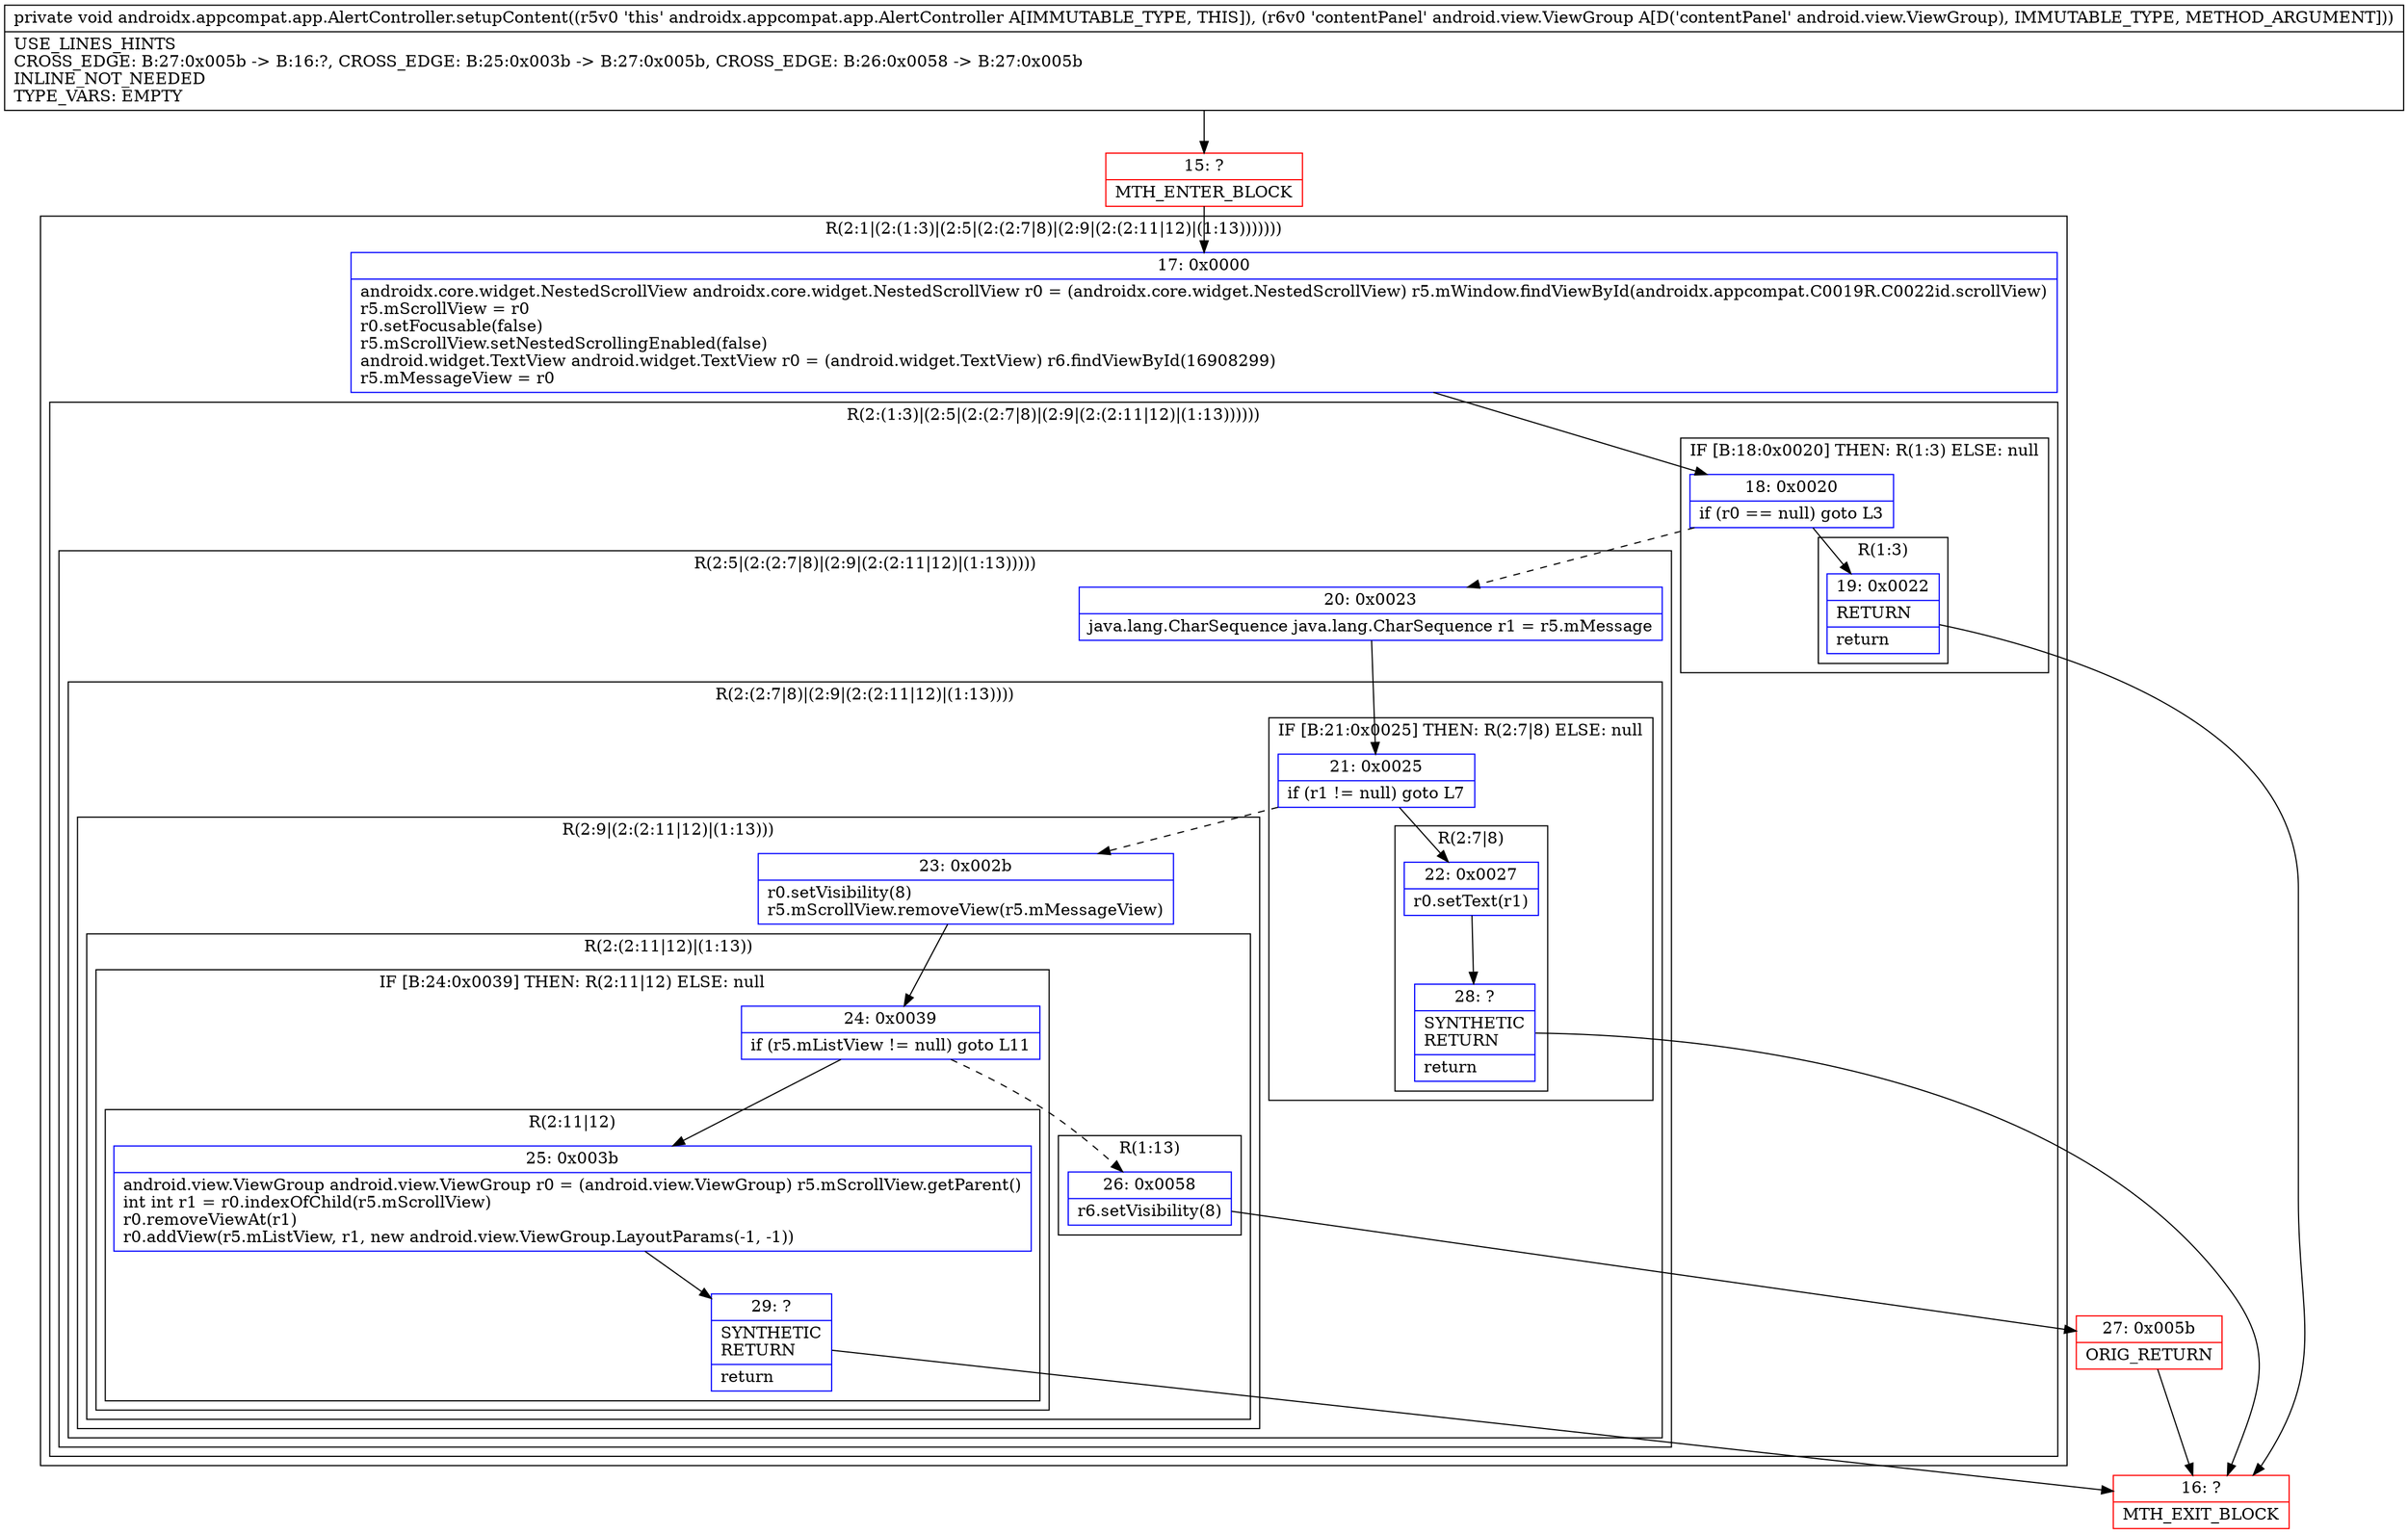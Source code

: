 digraph "CFG forandroidx.appcompat.app.AlertController.setupContent(Landroid\/view\/ViewGroup;)V" {
subgraph cluster_Region_769267832 {
label = "R(2:1|(2:(1:3)|(2:5|(2:(2:7|8)|(2:9|(2:(2:11|12)|(1:13)))))))";
node [shape=record,color=blue];
Node_17 [shape=record,label="{17\:\ 0x0000|androidx.core.widget.NestedScrollView androidx.core.widget.NestedScrollView r0 = (androidx.core.widget.NestedScrollView) r5.mWindow.findViewById(androidx.appcompat.C0019R.C0022id.scrollView)\lr5.mScrollView = r0\lr0.setFocusable(false)\lr5.mScrollView.setNestedScrollingEnabled(false)\landroid.widget.TextView android.widget.TextView r0 = (android.widget.TextView) r6.findViewById(16908299)\lr5.mMessageView = r0\l}"];
subgraph cluster_Region_709180585 {
label = "R(2:(1:3)|(2:5|(2:(2:7|8)|(2:9|(2:(2:11|12)|(1:13))))))";
node [shape=record,color=blue];
subgraph cluster_IfRegion_1761416486 {
label = "IF [B:18:0x0020] THEN: R(1:3) ELSE: null";
node [shape=record,color=blue];
Node_18 [shape=record,label="{18\:\ 0x0020|if (r0 == null) goto L3\l}"];
subgraph cluster_Region_917302045 {
label = "R(1:3)";
node [shape=record,color=blue];
Node_19 [shape=record,label="{19\:\ 0x0022|RETURN\l|return\l}"];
}
}
subgraph cluster_Region_994474898 {
label = "R(2:5|(2:(2:7|8)|(2:9|(2:(2:11|12)|(1:13)))))";
node [shape=record,color=blue];
Node_20 [shape=record,label="{20\:\ 0x0023|java.lang.CharSequence java.lang.CharSequence r1 = r5.mMessage\l}"];
subgraph cluster_Region_172269590 {
label = "R(2:(2:7|8)|(2:9|(2:(2:11|12)|(1:13))))";
node [shape=record,color=blue];
subgraph cluster_IfRegion_999431673 {
label = "IF [B:21:0x0025] THEN: R(2:7|8) ELSE: null";
node [shape=record,color=blue];
Node_21 [shape=record,label="{21\:\ 0x0025|if (r1 != null) goto L7\l}"];
subgraph cluster_Region_627703921 {
label = "R(2:7|8)";
node [shape=record,color=blue];
Node_22 [shape=record,label="{22\:\ 0x0027|r0.setText(r1)\l}"];
Node_28 [shape=record,label="{28\:\ ?|SYNTHETIC\lRETURN\l|return\l}"];
}
}
subgraph cluster_Region_1185067750 {
label = "R(2:9|(2:(2:11|12)|(1:13)))";
node [shape=record,color=blue];
Node_23 [shape=record,label="{23\:\ 0x002b|r0.setVisibility(8)\lr5.mScrollView.removeView(r5.mMessageView)\l}"];
subgraph cluster_Region_170650271 {
label = "R(2:(2:11|12)|(1:13))";
node [shape=record,color=blue];
subgraph cluster_IfRegion_159923975 {
label = "IF [B:24:0x0039] THEN: R(2:11|12) ELSE: null";
node [shape=record,color=blue];
Node_24 [shape=record,label="{24\:\ 0x0039|if (r5.mListView != null) goto L11\l}"];
subgraph cluster_Region_1309604722 {
label = "R(2:11|12)";
node [shape=record,color=blue];
Node_25 [shape=record,label="{25\:\ 0x003b|android.view.ViewGroup android.view.ViewGroup r0 = (android.view.ViewGroup) r5.mScrollView.getParent()\lint int r1 = r0.indexOfChild(r5.mScrollView)\lr0.removeViewAt(r1)\lr0.addView(r5.mListView, r1, new android.view.ViewGroup.LayoutParams(\-1, \-1))\l}"];
Node_29 [shape=record,label="{29\:\ ?|SYNTHETIC\lRETURN\l|return\l}"];
}
}
subgraph cluster_Region_1479395624 {
label = "R(1:13)";
node [shape=record,color=blue];
Node_26 [shape=record,label="{26\:\ 0x0058|r6.setVisibility(8)\l}"];
}
}
}
}
}
}
}
Node_15 [shape=record,color=red,label="{15\:\ ?|MTH_ENTER_BLOCK\l}"];
Node_16 [shape=record,color=red,label="{16\:\ ?|MTH_EXIT_BLOCK\l}"];
Node_27 [shape=record,color=red,label="{27\:\ 0x005b|ORIG_RETURN\l}"];
MethodNode[shape=record,label="{private void androidx.appcompat.app.AlertController.setupContent((r5v0 'this' androidx.appcompat.app.AlertController A[IMMUTABLE_TYPE, THIS]), (r6v0 'contentPanel' android.view.ViewGroup A[D('contentPanel' android.view.ViewGroup), IMMUTABLE_TYPE, METHOD_ARGUMENT]))  | USE_LINES_HINTS\lCROSS_EDGE: B:27:0x005b \-\> B:16:?, CROSS_EDGE: B:25:0x003b \-\> B:27:0x005b, CROSS_EDGE: B:26:0x0058 \-\> B:27:0x005b\lINLINE_NOT_NEEDED\lTYPE_VARS: EMPTY\l}"];
MethodNode -> Node_15;Node_17 -> Node_18;
Node_18 -> Node_19;
Node_18 -> Node_20[style=dashed];
Node_19 -> Node_16;
Node_20 -> Node_21;
Node_21 -> Node_22;
Node_21 -> Node_23[style=dashed];
Node_22 -> Node_28;
Node_28 -> Node_16;
Node_23 -> Node_24;
Node_24 -> Node_25;
Node_24 -> Node_26[style=dashed];
Node_25 -> Node_29;
Node_29 -> Node_16;
Node_26 -> Node_27;
Node_15 -> Node_17;
Node_27 -> Node_16;
}

